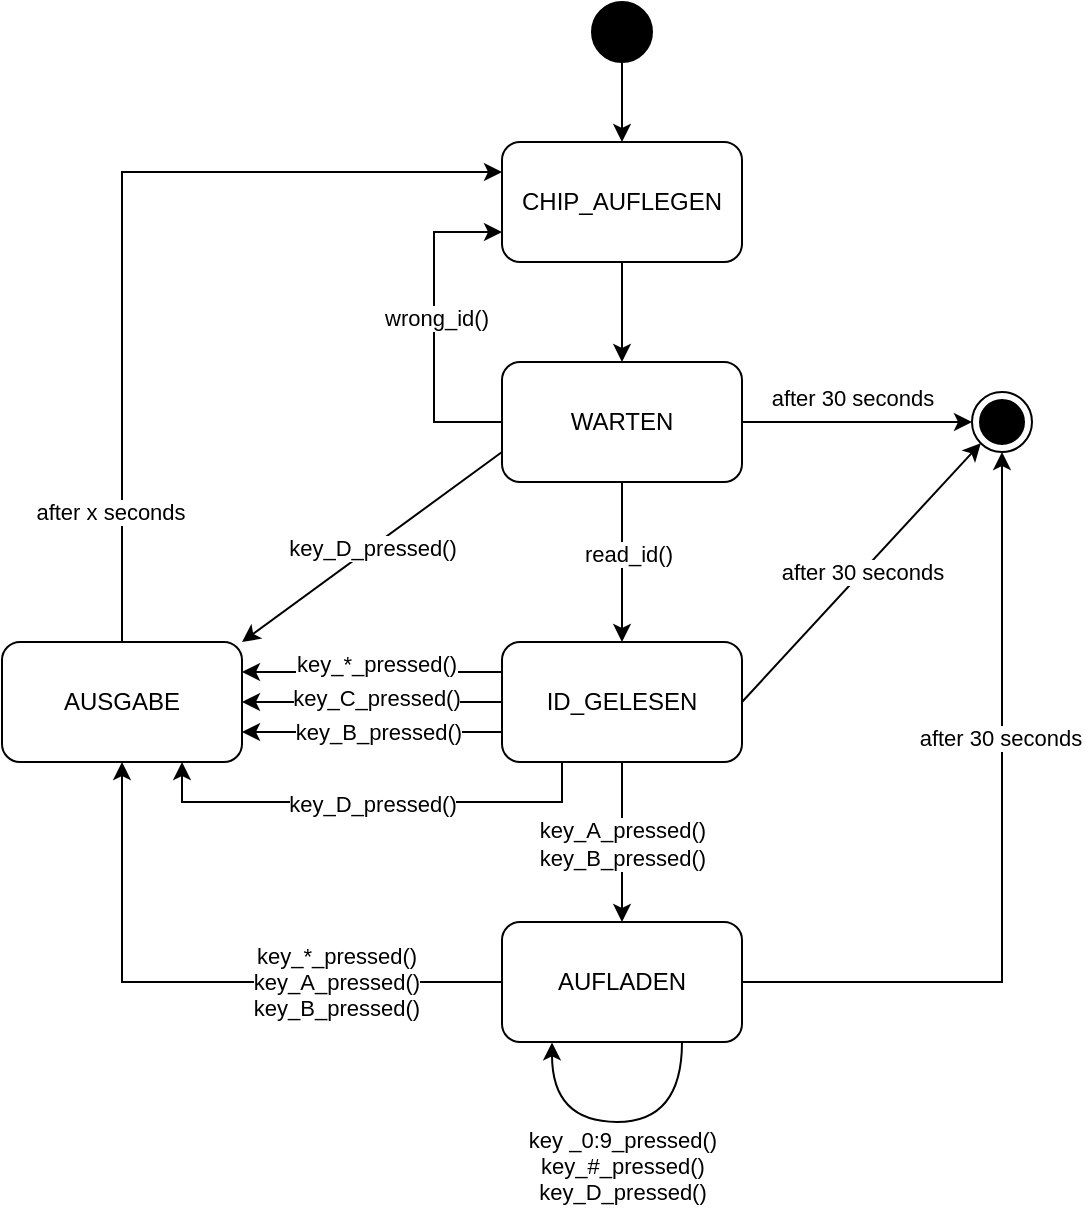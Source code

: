<mxfile>
    <diagram id="Vek_govyJM7gMfjglIwv" name="Page-1">
        <mxGraphModel dx="1469" dy="589" grid="0" gridSize="10" guides="1" tooltips="1" connect="1" arrows="1" fold="1" page="1" pageScale="1" pageWidth="827" pageHeight="1169" math="0" shadow="0">
            <root>
                <mxCell id="0"/>
                <mxCell id="1" parent="0"/>
                <mxCell id="6" style="rounded=0;orthogonalLoop=1;jettySize=auto;html=1;exitX=0.5;exitY=1;exitDx=0;exitDy=0;" parent="1" source="2" target="5" edge="1">
                    <mxGeometry relative="1" as="geometry"/>
                </mxCell>
                <mxCell id="7" value="read_id()" style="edgeLabel;html=1;align=center;verticalAlign=middle;resizable=0;points=[];" parent="6" vertex="1" connectable="0">
                    <mxGeometry x="0.117" y="-1" relative="1" as="geometry">
                        <mxPoint x="3.45" y="-9" as="offset"/>
                    </mxGeometry>
                </mxCell>
                <mxCell id="17" style="edgeStyle=none;rounded=0;orthogonalLoop=1;jettySize=auto;html=1;exitX=0;exitY=0.25;exitDx=0;exitDy=0;entryX=1;entryY=0.25;entryDx=0;entryDy=0;" parent="1" source="5" target="46" edge="1">
                    <mxGeometry relative="1" as="geometry">
                        <mxPoint x="636" y="383" as="targetPoint"/>
                        <Array as="points"/>
                    </mxGeometry>
                </mxCell>
                <mxCell id="18" value="key_*_pressed()" style="edgeLabel;html=1;align=center;verticalAlign=middle;resizable=0;points=[];" parent="17" vertex="1" connectable="0">
                    <mxGeometry x="-0.269" y="-1" relative="1" as="geometry">
                        <mxPoint x="-15.5" y="-3.0" as="offset"/>
                    </mxGeometry>
                </mxCell>
                <mxCell id="37" style="edgeStyle=none;rounded=0;orthogonalLoop=1;jettySize=auto;html=1;exitX=0;exitY=0.5;exitDx=0;exitDy=0;entryX=0;entryY=0.5;entryDx=0;entryDy=0;" parent="1" source="2" target="45" edge="1">
                    <mxGeometry relative="1" as="geometry">
                        <mxPoint x="326" y="273" as="targetPoint"/>
                        <Array as="points"/>
                        <mxPoint x="396" y="272.5" as="sourcePoint"/>
                    </mxGeometry>
                </mxCell>
                <mxCell id="38" value="after 30 seconds" style="edgeLabel;html=1;align=center;verticalAlign=middle;resizable=0;points=[];" parent="37" vertex="1" connectable="0">
                    <mxGeometry x="-0.289" y="1" relative="1" as="geometry">
                        <mxPoint x="91.55" y="-11" as="offset"/>
                    </mxGeometry>
                </mxCell>
                <mxCell id="61" style="edgeStyle=orthogonalEdgeStyle;rounded=0;orthogonalLoop=1;jettySize=auto;html=1;exitX=0;exitY=0.5;exitDx=0;exitDy=0;entryX=0;entryY=0.75;entryDx=0;entryDy=0;" parent="1" source="2" target="42" edge="1">
                    <mxGeometry relative="1" as="geometry">
                        <Array as="points">
                            <mxPoint x="372" y="273"/>
                            <mxPoint x="372" y="178"/>
                        </Array>
                    </mxGeometry>
                </mxCell>
                <mxCell id="62" value="wrong_id()" style="edgeLabel;html=1;align=center;verticalAlign=middle;resizable=0;points=[];" parent="61" vertex="1" connectable="0">
                    <mxGeometry x="0.173" y="1" relative="1" as="geometry">
                        <mxPoint x="2" y="9" as="offset"/>
                    </mxGeometry>
                </mxCell>
                <mxCell id="63" value="key_D_pressed()" style="rounded=0;orthogonalLoop=1;jettySize=auto;html=1;exitX=0;exitY=0.75;exitDx=0;exitDy=0;entryX=1;entryY=0;entryDx=0;entryDy=0;" edge="1" parent="1" source="2" target="46">
                    <mxGeometry x="0.006" relative="1" as="geometry">
                        <mxPoint as="offset"/>
                    </mxGeometry>
                </mxCell>
                <mxCell id="2" value="WARTEN" style="rounded=1;whiteSpace=wrap;html=1;" parent="1" vertex="1">
                    <mxGeometry x="406" y="243" width="120" height="60" as="geometry"/>
                </mxCell>
                <mxCell id="4" style="edgeStyle=orthogonalEdgeStyle;rounded=0;orthogonalLoop=1;jettySize=auto;html=1;entryX=0.5;entryY=0;entryDx=0;entryDy=0;" parent="1" source="3" target="42" edge="1">
                    <mxGeometry relative="1" as="geometry"/>
                </mxCell>
                <mxCell id="3" value="" style="ellipse;fontColor=#ffffff;fillColor=#000000;" parent="1" vertex="1">
                    <mxGeometry x="451" y="63" width="30" height="30" as="geometry"/>
                </mxCell>
                <mxCell id="11" value="key_A_pressed()&lt;br&gt;key_B_pressed()" style="edgeStyle=none;rounded=0;orthogonalLoop=1;jettySize=auto;html=1;exitX=0.5;exitY=1;exitDx=0;exitDy=0;entryX=0.5;entryY=0;entryDx=0;entryDy=0;" parent="1" source="5" target="10" edge="1">
                    <mxGeometry x="0.025" relative="1" as="geometry">
                        <mxPoint x="466" y="449.0" as="sourcePoint"/>
                        <mxPoint x="466" y="529.0" as="targetPoint"/>
                        <mxPoint as="offset"/>
                    </mxGeometry>
                </mxCell>
                <mxCell id="22" style="edgeStyle=none;rounded=0;orthogonalLoop=1;jettySize=auto;html=1;exitX=0.5;exitY=0;exitDx=0;exitDy=0;entryX=0;entryY=0.25;entryDx=0;entryDy=0;" parent="1" source="46" target="42" edge="1">
                    <mxGeometry relative="1" as="geometry">
                        <Array as="points">
                            <mxPoint x="216" y="148"/>
                        </Array>
                        <mxPoint x="246" y="383" as="sourcePoint"/>
                    </mxGeometry>
                </mxCell>
                <mxCell id="29" value="after x seconds" style="edgeLabel;html=1;align=center;verticalAlign=middle;resizable=0;points=[];" parent="22" vertex="1" connectable="0">
                    <mxGeometry x="0.218" y="2" relative="1" as="geometry">
                        <mxPoint x="-30.0" y="172" as="offset"/>
                    </mxGeometry>
                </mxCell>
                <mxCell id="27" style="edgeStyle=none;rounded=0;orthogonalLoop=1;jettySize=auto;html=1;exitX=0;exitY=0.75;exitDx=0;exitDy=0;entryX=1;entryY=0.75;entryDx=0;entryDy=0;" parent="1" source="5" edge="1">
                    <mxGeometry relative="1" as="geometry">
                        <mxPoint x="276" y="428" as="targetPoint"/>
                    </mxGeometry>
                </mxCell>
                <mxCell id="30" value="key_B_pressed()" style="edgeLabel;html=1;align=center;verticalAlign=middle;resizable=0;points=[];" parent="27" vertex="1" connectable="0">
                    <mxGeometry x="0.138" relative="1" as="geometry">
                        <mxPoint x="11.79" as="offset"/>
                    </mxGeometry>
                </mxCell>
                <mxCell id="31" style="edgeStyle=none;rounded=0;orthogonalLoop=1;jettySize=auto;html=1;exitX=0;exitY=0.5;exitDx=0;exitDy=0;entryX=1;entryY=0.5;entryDx=0;entryDy=0;" parent="1" source="5" edge="1">
                    <mxGeometry relative="1" as="geometry">
                        <mxPoint x="276" y="413" as="targetPoint"/>
                    </mxGeometry>
                </mxCell>
                <mxCell id="32" value="key_C_pressed()" style="edgeLabel;html=1;align=center;verticalAlign=middle;resizable=0;points=[];" parent="31" vertex="1" connectable="0">
                    <mxGeometry x="0.251" y="1" relative="1" as="geometry">
                        <mxPoint x="18.38" y="-3" as="offset"/>
                    </mxGeometry>
                </mxCell>
                <mxCell id="50" style="edgeStyle=orthogonalEdgeStyle;rounded=0;orthogonalLoop=1;jettySize=auto;html=1;exitX=0.25;exitY=1;exitDx=0;exitDy=0;entryX=0.75;entryY=1;entryDx=0;entryDy=0;" parent="1" source="5" target="46" edge="1">
                    <mxGeometry relative="1" as="geometry">
                        <Array as="points">
                            <mxPoint x="436" y="463"/>
                            <mxPoint x="246" y="463"/>
                        </Array>
                    </mxGeometry>
                </mxCell>
                <mxCell id="51" value="key_D_pressed()" style="edgeLabel;html=1;align=center;verticalAlign=middle;resizable=0;points=[];" parent="50" vertex="1" connectable="0">
                    <mxGeometry x="0.142" y="1" relative="1" as="geometry">
                        <mxPoint x="16.3" as="offset"/>
                    </mxGeometry>
                </mxCell>
                <mxCell id="58" value="after 30 seconds" style="rounded=0;orthogonalLoop=1;jettySize=auto;html=1;exitX=1;exitY=0.5;exitDx=0;exitDy=0;entryX=0;entryY=1;entryDx=0;entryDy=0;" parent="1" source="5" target="45" edge="1">
                    <mxGeometry relative="1" as="geometry"/>
                </mxCell>
                <mxCell id="5" value="ID_GELESEN" style="rounded=1;whiteSpace=wrap;html=1;" parent="1" vertex="1">
                    <mxGeometry x="406" y="383" width="120" height="60" as="geometry"/>
                </mxCell>
                <mxCell id="48" style="edgeStyle=none;rounded=0;orthogonalLoop=1;jettySize=auto;html=1;exitX=0;exitY=0.5;exitDx=0;exitDy=0;entryX=0.5;entryY=1;entryDx=0;entryDy=0;" parent="1" source="10" target="46" edge="1">
                    <mxGeometry relative="1" as="geometry">
                        <Array as="points">
                            <mxPoint x="216" y="553"/>
                        </Array>
                    </mxGeometry>
                </mxCell>
                <mxCell id="54" style="edgeStyle=orthogonalEdgeStyle;rounded=0;orthogonalLoop=1;jettySize=auto;html=1;exitX=0.75;exitY=1;exitDx=0;exitDy=0;elbow=vertical;curved=1;" parent="1" source="10" edge="1">
                    <mxGeometry relative="1" as="geometry">
                        <mxPoint x="431" y="583.194" as="targetPoint"/>
                        <Array as="points">
                            <mxPoint x="496" y="623"/>
                            <mxPoint x="431" y="623"/>
                        </Array>
                    </mxGeometry>
                </mxCell>
                <mxCell id="55" value="key _0:9_pressed()&lt;br&gt;&lt;div style=&quot;&quot;&gt;key_#_pressed()&lt;/div&gt;&lt;div style=&quot;&quot;&gt;key_D_pressed()&lt;/div&gt;" style="edgeLabel;html=1;align=center;verticalAlign=middle;resizable=0;points=[];" parent="54" vertex="1" connectable="0">
                    <mxGeometry x="-0.075" y="-1" relative="1" as="geometry">
                        <mxPoint x="-3.17" y="22.97" as="offset"/>
                    </mxGeometry>
                </mxCell>
                <mxCell id="59" value="" style="edgeStyle=orthogonalEdgeStyle;rounded=0;orthogonalLoop=1;jettySize=auto;html=1;exitX=1;exitY=0.5;exitDx=0;exitDy=0;entryX=0.5;entryY=1;entryDx=0;entryDy=0;" parent="1" source="10" target="45" edge="1">
                    <mxGeometry x="0.317" y="-25" relative="1" as="geometry">
                        <mxPoint as="offset"/>
                    </mxGeometry>
                </mxCell>
                <mxCell id="60" value="after 30 seconds" style="edgeLabel;html=1;align=center;verticalAlign=middle;resizable=0;points=[];" parent="59" vertex="1" connectable="0">
                    <mxGeometry x="0.279" y="1" relative="1" as="geometry">
                        <mxPoint as="offset"/>
                    </mxGeometry>
                </mxCell>
                <mxCell id="10" value="AUFLADEN" style="rounded=1;whiteSpace=wrap;html=1;" parent="1" vertex="1">
                    <mxGeometry x="406" y="523" width="120" height="60" as="geometry"/>
                </mxCell>
                <mxCell id="41" value="key_*_pressed()&lt;br&gt;key_A_pressed()&lt;br&gt;key_B_pressed()" style="edgeLabel;html=1;align=center;verticalAlign=middle;resizable=0;points=[];" parent="1" vertex="1" connectable="0">
                    <mxGeometry x="323.0" y="553" as="geometry"/>
                </mxCell>
                <mxCell id="44" style="edgeStyle=orthogonalEdgeStyle;rounded=0;orthogonalLoop=1;jettySize=auto;html=1;exitX=0.5;exitY=1;exitDx=0;exitDy=0;entryX=0.5;entryY=0;entryDx=0;entryDy=0;" parent="1" source="42" target="2" edge="1">
                    <mxGeometry relative="1" as="geometry"/>
                </mxCell>
                <mxCell id="42" value="CHIP_AUFLEGEN" style="rounded=1;whiteSpace=wrap;html=1;" parent="1" vertex="1">
                    <mxGeometry x="406" y="133" width="120" height="60" as="geometry"/>
                </mxCell>
                <mxCell id="45" value="" style="ellipse;html=1;shape=endState;fontColor=#ffffff;fillColor=#000000;" parent="1" vertex="1">
                    <mxGeometry x="641" y="258" width="30" height="30" as="geometry"/>
                </mxCell>
                <mxCell id="46" value="AUSGABE" style="rounded=1;whiteSpace=wrap;html=1;" parent="1" vertex="1">
                    <mxGeometry x="156" y="383" width="120" height="60" as="geometry"/>
                </mxCell>
            </root>
        </mxGraphModel>
    </diagram>
</mxfile>